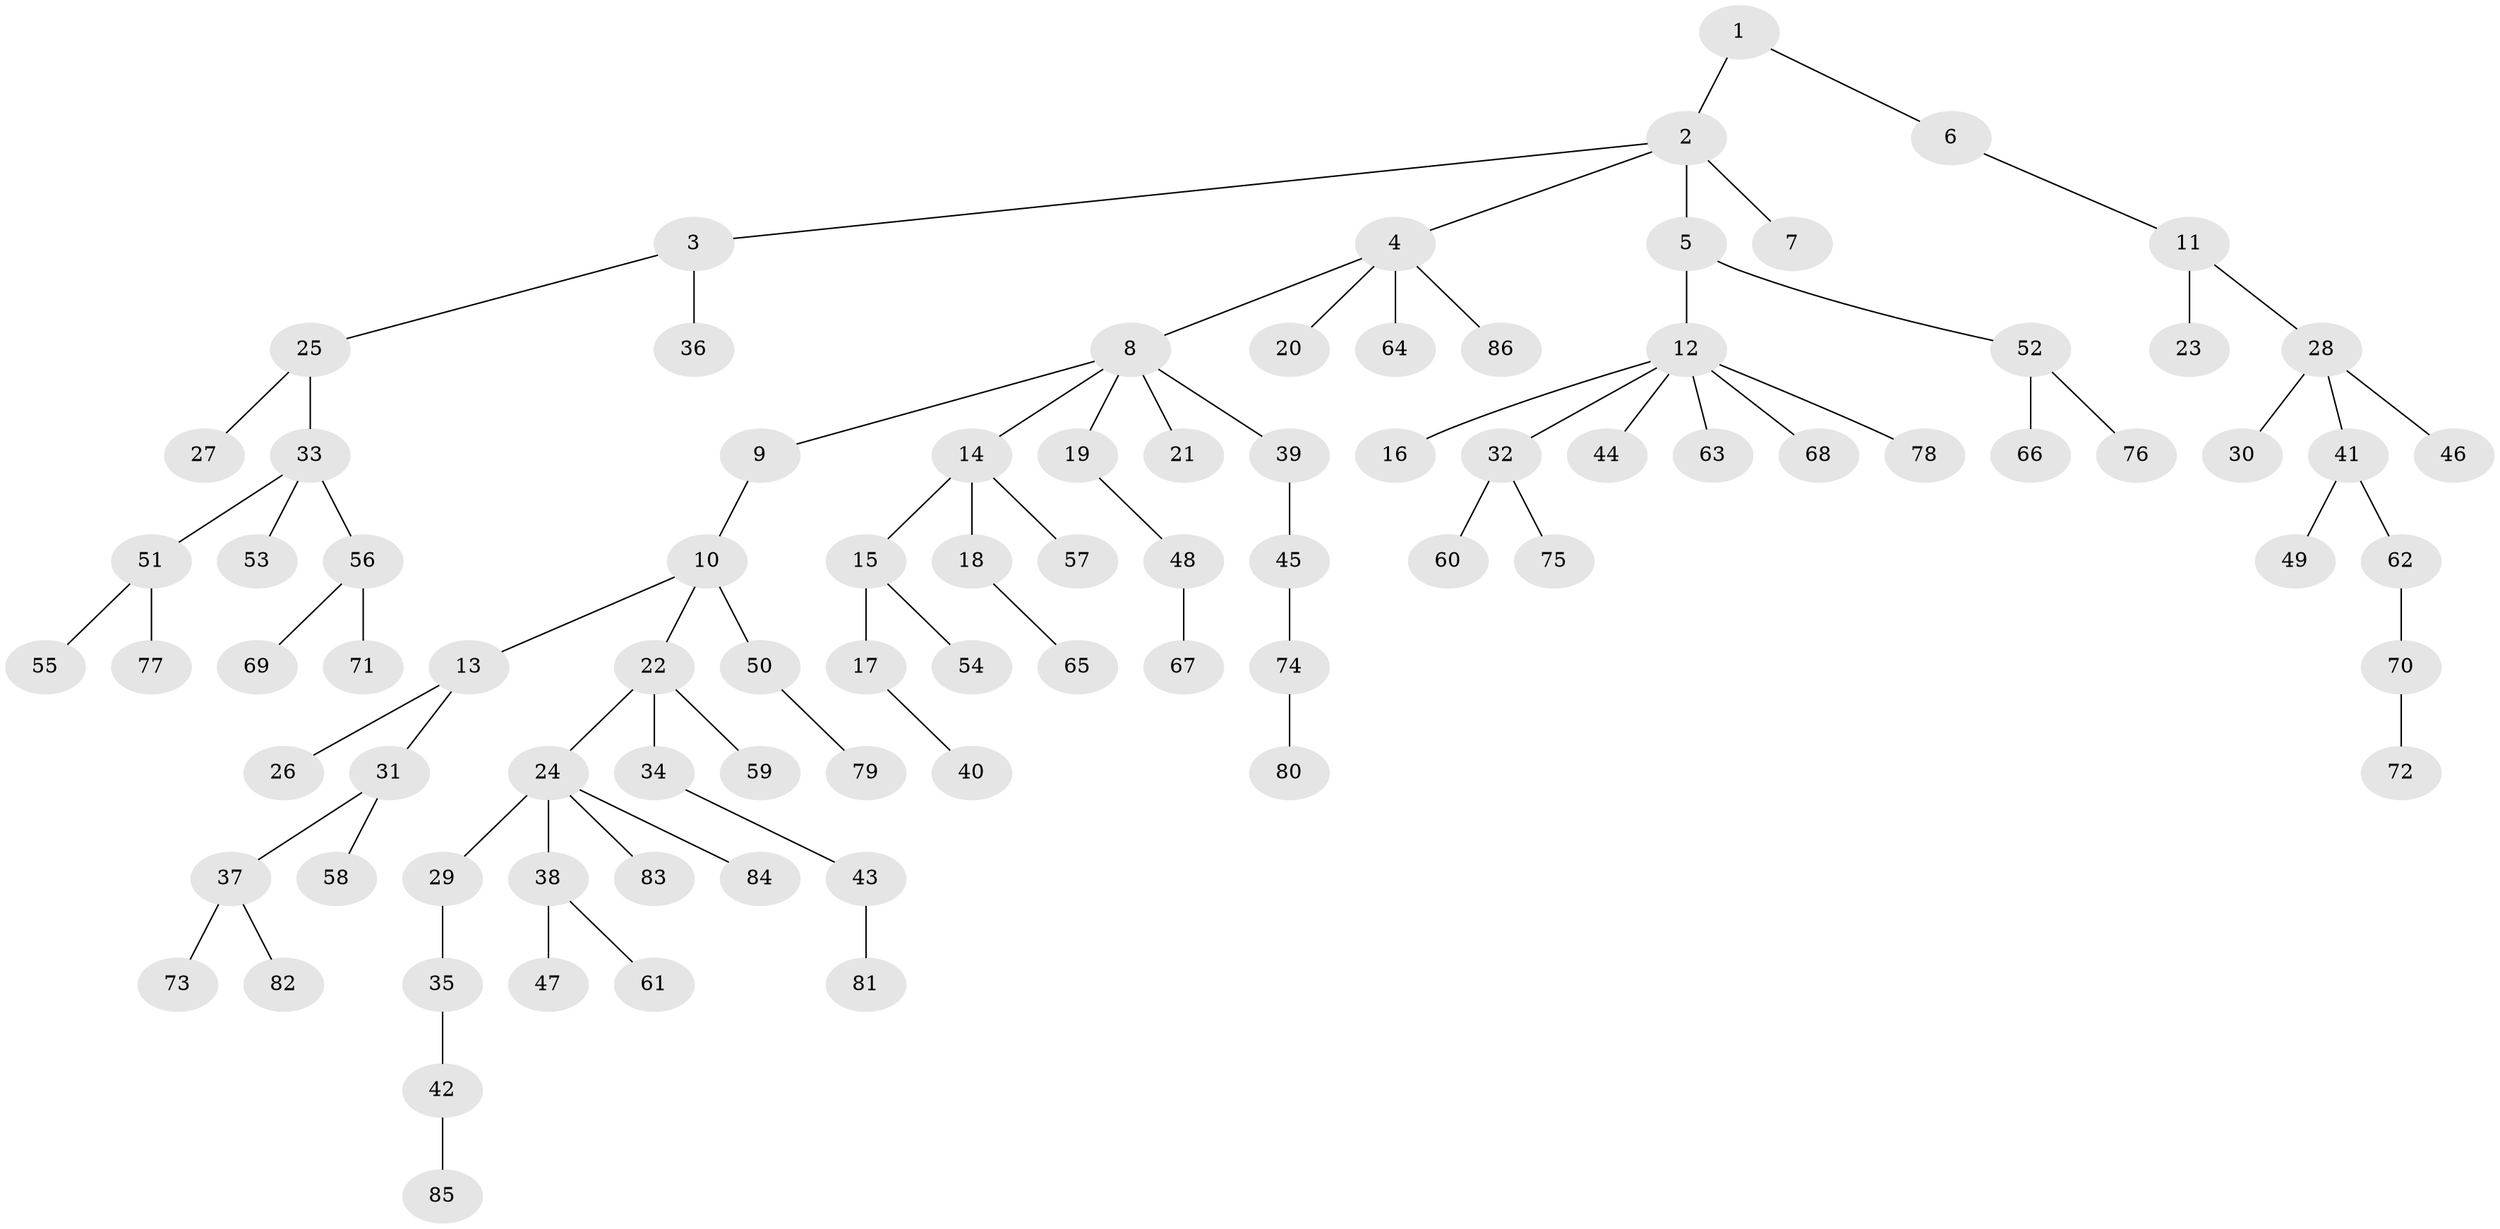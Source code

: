 // Generated by graph-tools (version 1.1) at 2025/36/03/09/25 02:36:59]
// undirected, 86 vertices, 85 edges
graph export_dot {
graph [start="1"]
  node [color=gray90,style=filled];
  1;
  2;
  3;
  4;
  5;
  6;
  7;
  8;
  9;
  10;
  11;
  12;
  13;
  14;
  15;
  16;
  17;
  18;
  19;
  20;
  21;
  22;
  23;
  24;
  25;
  26;
  27;
  28;
  29;
  30;
  31;
  32;
  33;
  34;
  35;
  36;
  37;
  38;
  39;
  40;
  41;
  42;
  43;
  44;
  45;
  46;
  47;
  48;
  49;
  50;
  51;
  52;
  53;
  54;
  55;
  56;
  57;
  58;
  59;
  60;
  61;
  62;
  63;
  64;
  65;
  66;
  67;
  68;
  69;
  70;
  71;
  72;
  73;
  74;
  75;
  76;
  77;
  78;
  79;
  80;
  81;
  82;
  83;
  84;
  85;
  86;
  1 -- 2;
  1 -- 6;
  2 -- 3;
  2 -- 4;
  2 -- 5;
  2 -- 7;
  3 -- 25;
  3 -- 36;
  4 -- 8;
  4 -- 20;
  4 -- 64;
  4 -- 86;
  5 -- 12;
  5 -- 52;
  6 -- 11;
  8 -- 9;
  8 -- 14;
  8 -- 19;
  8 -- 21;
  8 -- 39;
  9 -- 10;
  10 -- 13;
  10 -- 22;
  10 -- 50;
  11 -- 23;
  11 -- 28;
  12 -- 16;
  12 -- 32;
  12 -- 44;
  12 -- 63;
  12 -- 68;
  12 -- 78;
  13 -- 26;
  13 -- 31;
  14 -- 15;
  14 -- 18;
  14 -- 57;
  15 -- 17;
  15 -- 54;
  17 -- 40;
  18 -- 65;
  19 -- 48;
  22 -- 24;
  22 -- 34;
  22 -- 59;
  24 -- 29;
  24 -- 38;
  24 -- 83;
  24 -- 84;
  25 -- 27;
  25 -- 33;
  28 -- 30;
  28 -- 41;
  28 -- 46;
  29 -- 35;
  31 -- 37;
  31 -- 58;
  32 -- 60;
  32 -- 75;
  33 -- 51;
  33 -- 53;
  33 -- 56;
  34 -- 43;
  35 -- 42;
  37 -- 73;
  37 -- 82;
  38 -- 47;
  38 -- 61;
  39 -- 45;
  41 -- 49;
  41 -- 62;
  42 -- 85;
  43 -- 81;
  45 -- 74;
  48 -- 67;
  50 -- 79;
  51 -- 55;
  51 -- 77;
  52 -- 66;
  52 -- 76;
  56 -- 69;
  56 -- 71;
  62 -- 70;
  70 -- 72;
  74 -- 80;
}
